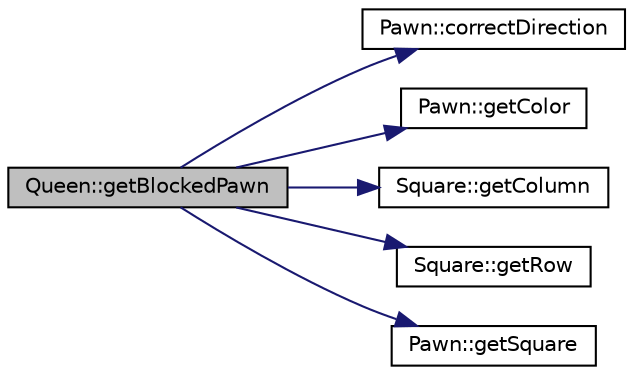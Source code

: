 digraph "Queen::getBlockedPawn"
{
 // LATEX_PDF_SIZE
  bgcolor="transparent";
  edge [fontname="Helvetica",fontsize="10",labelfontname="Helvetica",labelfontsize="10"];
  node [fontname="Helvetica",fontsize="10",shape=record];
  rankdir="LR";
  Node1 [label="Queen::getBlockedPawn",height=0.2,width=0.4,color="black", fillcolor="grey75", style="filled", fontcolor="black",tooltip=" "];
  Node1 -> Node2 [color="midnightblue",fontsize="10",style="solid",fontname="Helvetica"];
  Node2 [label="Pawn::correctDirection",height=0.2,width=0.4,color="black",URL="$de/dff/classPawn.html#aa8b652277db0c52e930b5e50718da96b",tooltip=" "];
  Node1 -> Node3 [color="midnightblue",fontsize="10",style="solid",fontname="Helvetica"];
  Node3 [label="Pawn::getColor",height=0.2,width=0.4,color="black",URL="$de/dff/classPawn.html#a1d20441a964b5c43ec27a0bafcda56dd",tooltip=" "];
  Node1 -> Node4 [color="midnightblue",fontsize="10",style="solid",fontname="Helvetica"];
  Node4 [label="Square::getColumn",height=0.2,width=0.4,color="black",URL="$d3/d72/classSquare.html#ab40f208fe44bfac6d38c000ae30baacb",tooltip=" "];
  Node1 -> Node5 [color="midnightblue",fontsize="10",style="solid",fontname="Helvetica"];
  Node5 [label="Square::getRow",height=0.2,width=0.4,color="black",URL="$d3/d72/classSquare.html#af4307f89fb7470caf2c74171cc165dce",tooltip=" "];
  Node1 -> Node6 [color="midnightblue",fontsize="10",style="solid",fontname="Helvetica"];
  Node6 [label="Pawn::getSquare",height=0.2,width=0.4,color="black",URL="$de/dff/classPawn.html#aeb5d6f6e869e8b9c08e43d27670aef6e",tooltip=" "];
}
